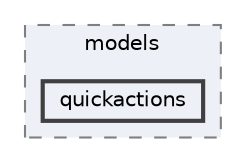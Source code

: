 digraph "xenon/includes/xenon/models/quickactions"
{
 // LATEX_PDF_SIZE
  bgcolor="transparent";
  edge [fontname=Helvetica,fontsize=10,labelfontname=Helvetica,labelfontsize=10];
  node [fontname=Helvetica,fontsize=10,shape=box,height=0.2,width=0.4];
  compound=true
  subgraph clusterdir_fdb222603bbc0e26193fb99c0f037cbc {
    graph [ bgcolor="#edf0f7", pencolor="grey50", label="models", fontname=Helvetica,fontsize=10 style="filled,dashed", URL="dir_fdb222603bbc0e26193fb99c0f037cbc.html",tooltip=""]
  dir_d20dc8d8269cedbade21ae7b55431272 [label="quickactions", fillcolor="#edf0f7", color="grey25", style="filled,bold", URL="dir_d20dc8d8269cedbade21ae7b55431272.html",tooltip=""];
  }
}
